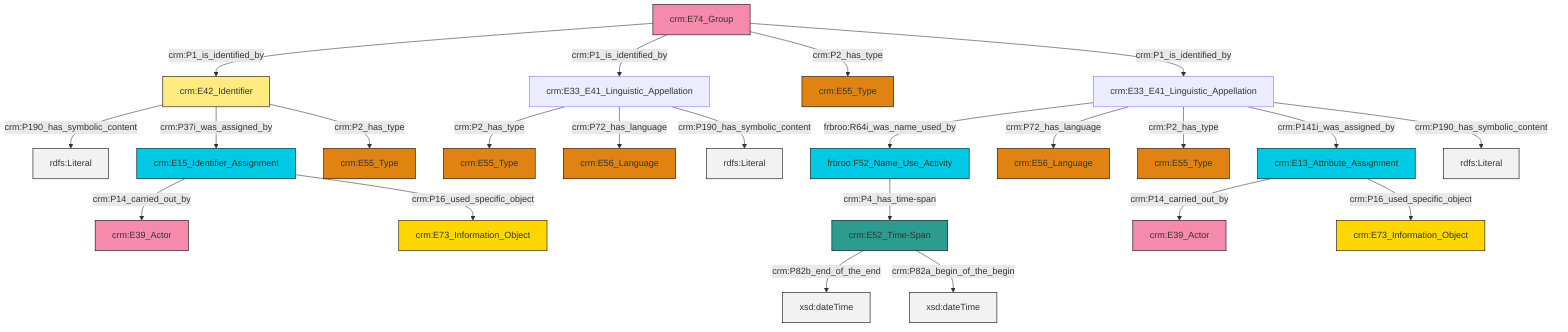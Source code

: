graph TD
classDef Literal fill:#f2f2f2,stroke:#000000;
classDef CRM_Entity fill:#FFFFFF,stroke:#000000;
classDef Temporal_Entity fill:#00C9E6, stroke:#000000;
classDef Type fill:#E18312, stroke:#000000;
classDef Time-Span fill:#2C9C91, stroke:#000000;
classDef Appellation fill:#FFEB7F, stroke:#000000;
classDef Place fill:#008836, stroke:#000000;
classDef Persistent_Item fill:#B266B2, stroke:#000000;
classDef Conceptual_Object fill:#FFD700, stroke:#000000;
classDef Physical_Thing fill:#D2B48C, stroke:#000000;
classDef Actor fill:#f58aad, stroke:#000000;
classDef PC_Classes fill:#4ce600, stroke:#000000;
classDef Multi fill:#cccccc,stroke:#000000;

2["crm:E42_Identifier"]:::Appellation -->|crm:P190_has_symbolic_content| 3[rdfs:Literal]:::Literal
4["crm:E33_E41_Linguistic_Appellation"]:::Default -->|frbroo:R64i_was_name_used_by| 5["frbroo:F52_Name_Use_Activity"]:::Temporal_Entity
6["crm:E74_Group"]:::Actor -->|crm:P1_is_identified_by| 2["crm:E42_Identifier"]:::Appellation
5["frbroo:F52_Name_Use_Activity"]:::Temporal_Entity -->|crm:P4_has_time-span| 7["crm:E52_Time-Span"]:::Time-Span
0["crm:E13_Attribute_Assignment"]:::Temporal_Entity -->|crm:P14_carried_out_by| 11["crm:E39_Actor"]:::Actor
0["crm:E13_Attribute_Assignment"]:::Temporal_Entity -->|crm:P16_used_specific_object| 12["crm:E73_Information_Object"]:::Conceptual_Object
2["crm:E42_Identifier"]:::Appellation -->|crm:P37i_was_assigned_by| 15["crm:E15_Identifier_Assignment"]:::Temporal_Entity
7["crm:E52_Time-Span"]:::Time-Span -->|crm:P82b_end_of_the_end| 18[xsd:dateTime]:::Literal
2["crm:E42_Identifier"]:::Appellation -->|crm:P2_has_type| 20["crm:E55_Type"]:::Type
15["crm:E15_Identifier_Assignment"]:::Temporal_Entity -->|crm:P14_carried_out_by| 13["crm:E39_Actor"]:::Actor
6["crm:E74_Group"]:::Actor -->|crm:P1_is_identified_by| 24["crm:E33_E41_Linguistic_Appellation"]:::Default
4["crm:E33_E41_Linguistic_Appellation"]:::Default -->|crm:P72_has_language| 26["crm:E56_Language"]:::Type
4["crm:E33_E41_Linguistic_Appellation"]:::Default -->|crm:P2_has_type| 27["crm:E55_Type"]:::Type
15["crm:E15_Identifier_Assignment"]:::Temporal_Entity -->|crm:P16_used_specific_object| 30["crm:E73_Information_Object"]:::Conceptual_Object
24["crm:E33_E41_Linguistic_Appellation"]:::Default -->|crm:P2_has_type| 9["crm:E55_Type"]:::Type
4["crm:E33_E41_Linguistic_Appellation"]:::Default -->|crm:P141i_was_assigned_by| 0["crm:E13_Attribute_Assignment"]:::Temporal_Entity
7["crm:E52_Time-Span"]:::Time-Span -->|crm:P82a_begin_of_the_begin| 33[xsd:dateTime]:::Literal
24["crm:E33_E41_Linguistic_Appellation"]:::Default -->|crm:P72_has_language| 22["crm:E56_Language"]:::Type
4["crm:E33_E41_Linguistic_Appellation"]:::Default -->|crm:P190_has_symbolic_content| 39[rdfs:Literal]:::Literal
24["crm:E33_E41_Linguistic_Appellation"]:::Default -->|crm:P190_has_symbolic_content| 41[rdfs:Literal]:::Literal
6["crm:E74_Group"]:::Actor -->|crm:P2_has_type| 37["crm:E55_Type"]:::Type
6["crm:E74_Group"]:::Actor -->|crm:P1_is_identified_by| 4["crm:E33_E41_Linguistic_Appellation"]:::Default